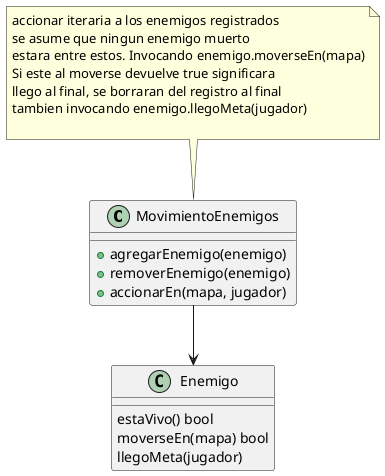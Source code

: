@startuml

class MovimientoEnemigos{
    + agregarEnemigo(enemigo)
    + removerEnemigo(enemigo)
    +accionarEn(mapa, jugador)
}

class Enemigo{
    estaVivo() bool
    moverseEn(mapa) bool
    llegoMeta(jugador)
}

MovimientoEnemigos --> Enemigo

note top of MovimientoEnemigos
accionar iteraria a los enemigos registrados
se asume que ningun enemigo muerto
estara entre estos. Invocando enemigo.moverseEn(mapa)
Si este al moverse devuelve true significara
llego al final, se borraran del registro al final
tambien invocando enemigo.llegoMeta(jugador)

end note





@enduml